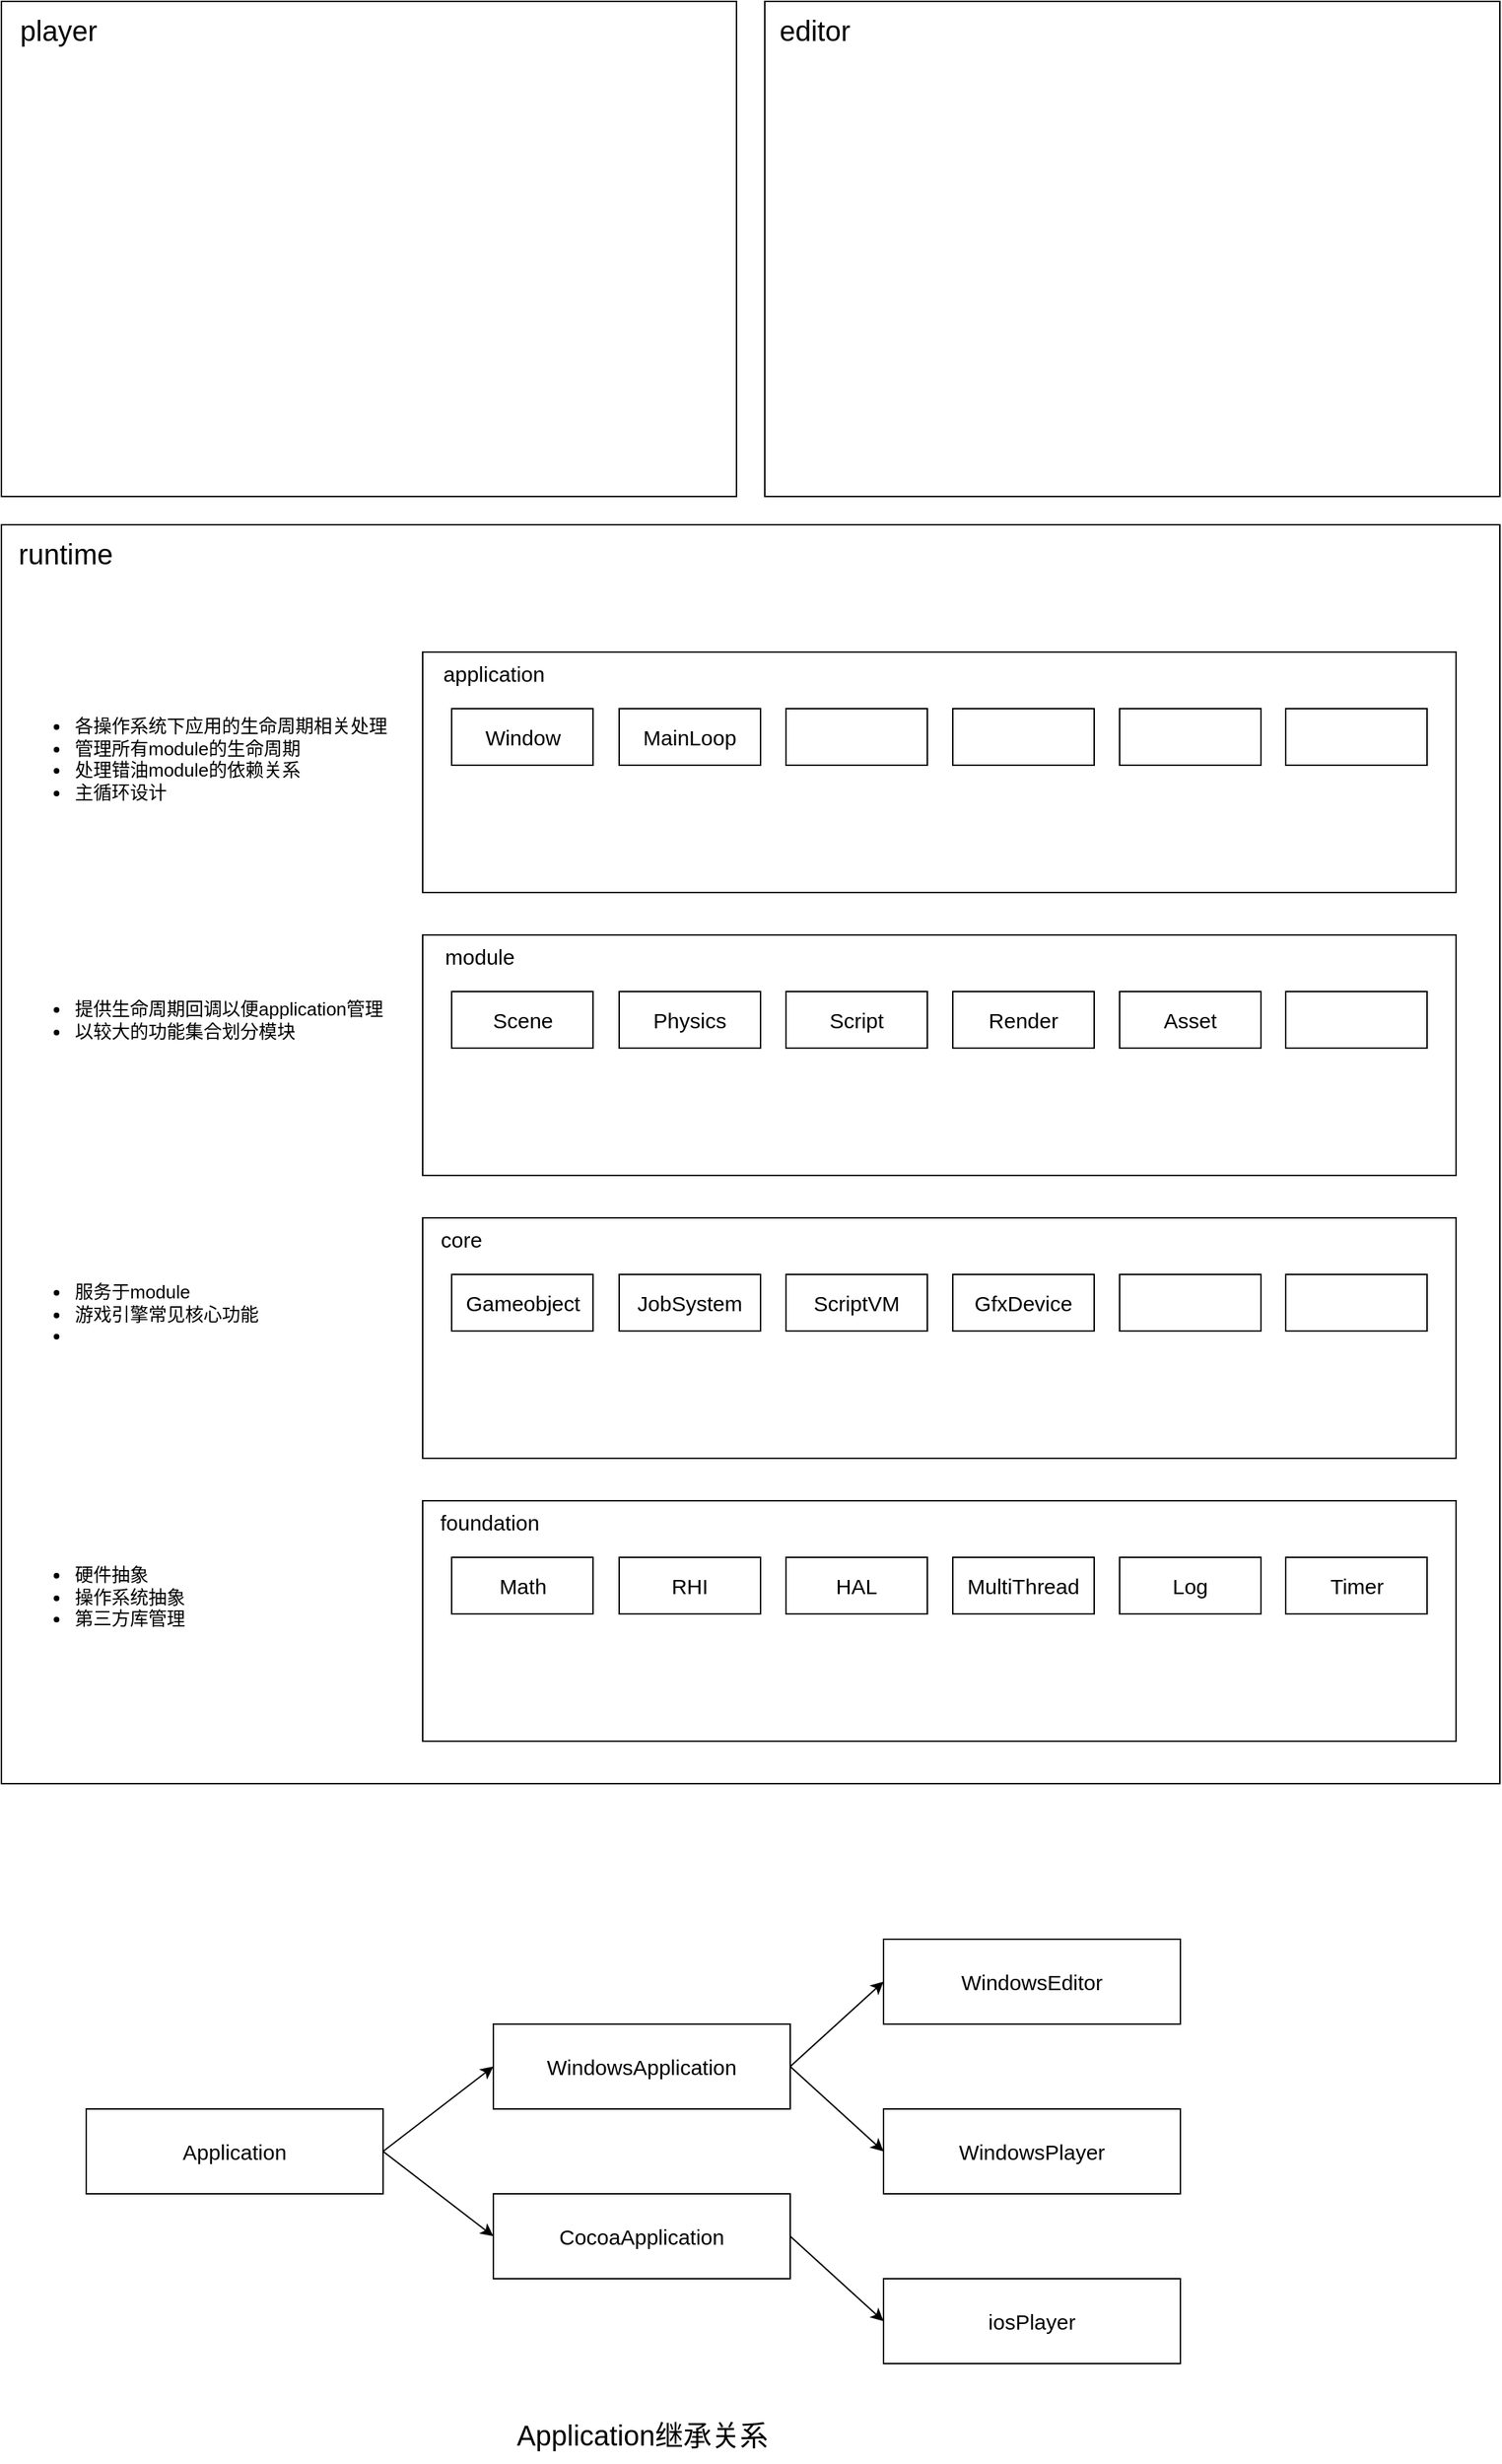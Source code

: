 <mxfile version="24.4.9" type="github" pages="4">
  <diagram name="引擎功能架构" id="1e07z1a-aaZHS4xv6QxE">
    <mxGraphModel dx="1781" dy="3387" grid="1" gridSize="10" guides="1" tooltips="1" connect="1" arrows="1" fold="1" page="1" pageScale="1" pageWidth="827" pageHeight="1169" math="0" shadow="0">
      <root>
        <mxCell id="0" />
        <mxCell id="1" parent="0" />
        <mxCell id="7k3UqjcpnUbHz8pqNFpB-55" value="" style="rounded=0;whiteSpace=wrap;html=1;" parent="1" vertex="1">
          <mxGeometry x="-250" y="280" width="1060" height="890" as="geometry" />
        </mxCell>
        <mxCell id="7k3UqjcpnUbHz8pqNFpB-15" value="" style="group" parent="1" vertex="1" connectable="0">
          <mxGeometry x="48" y="970" width="731" height="170" as="geometry" />
        </mxCell>
        <mxCell id="7k3UqjcpnUbHz8pqNFpB-1" value="" style="rounded=0;whiteSpace=wrap;html=1;" parent="7k3UqjcpnUbHz8pqNFpB-15" vertex="1">
          <mxGeometry width="731" height="170" as="geometry" />
        </mxCell>
        <mxCell id="7k3UqjcpnUbHz8pqNFpB-9" value="foundation" style="text;html=1;align=center;verticalAlign=middle;resizable=0;points=[];autosize=1;strokeColor=none;fillColor=none;fontSize=15;" parent="7k3UqjcpnUbHz8pqNFpB-15" vertex="1">
          <mxGeometry x="2" width="90" height="30" as="geometry" />
        </mxCell>
        <mxCell id="7k3UqjcpnUbHz8pqNFpB-6" value="Math" style="rounded=0;whiteSpace=wrap;html=1;fontSize=15;" parent="7k3UqjcpnUbHz8pqNFpB-15" vertex="1">
          <mxGeometry x="20.5" y="40" width="100" height="40" as="geometry" />
        </mxCell>
        <mxCell id="7k3UqjcpnUbHz8pqNFpB-10" value="RHI" style="rounded=0;whiteSpace=wrap;html=1;fontSize=15;" parent="7k3UqjcpnUbHz8pqNFpB-15" vertex="1">
          <mxGeometry x="139" y="40" width="100" height="40" as="geometry" />
        </mxCell>
        <mxCell id="7k3UqjcpnUbHz8pqNFpB-11" value="HAL" style="rounded=0;whiteSpace=wrap;html=1;fontSize=15;" parent="7k3UqjcpnUbHz8pqNFpB-15" vertex="1">
          <mxGeometry x="257" y="40" width="100" height="40" as="geometry" />
        </mxCell>
        <mxCell id="7k3UqjcpnUbHz8pqNFpB-12" value="MultiThread" style="rounded=0;whiteSpace=wrap;html=1;fontSize=15;" parent="7k3UqjcpnUbHz8pqNFpB-15" vertex="1">
          <mxGeometry x="375" y="40" width="100" height="40" as="geometry" />
        </mxCell>
        <mxCell id="7k3UqjcpnUbHz8pqNFpB-13" value="Log" style="rounded=0;whiteSpace=wrap;html=1;fontSize=15;" parent="7k3UqjcpnUbHz8pqNFpB-15" vertex="1">
          <mxGeometry x="493" y="40" width="100" height="40" as="geometry" />
        </mxCell>
        <mxCell id="7k3UqjcpnUbHz8pqNFpB-14" value="Timer" style="rounded=0;whiteSpace=wrap;html=1;fontSize=15;" parent="7k3UqjcpnUbHz8pqNFpB-15" vertex="1">
          <mxGeometry x="610.5" y="40" width="100" height="40" as="geometry" />
        </mxCell>
        <mxCell id="7k3UqjcpnUbHz8pqNFpB-26" value="" style="group" parent="1" vertex="1" connectable="0">
          <mxGeometry x="48" y="570" width="762" height="750" as="geometry" />
        </mxCell>
        <mxCell id="7k3UqjcpnUbHz8pqNFpB-27" value="" style="rounded=0;whiteSpace=wrap;html=1;" parent="7k3UqjcpnUbHz8pqNFpB-26" vertex="1">
          <mxGeometry width="731" height="170" as="geometry" />
        </mxCell>
        <mxCell id="7k3UqjcpnUbHz8pqNFpB-28" value="module" style="text;html=1;align=center;verticalAlign=middle;resizable=0;points=[];autosize=1;strokeColor=none;fillColor=none;fontSize=15;" parent="7k3UqjcpnUbHz8pqNFpB-26" vertex="1">
          <mxGeometry x="5" width="70" height="30" as="geometry" />
        </mxCell>
        <mxCell id="7k3UqjcpnUbHz8pqNFpB-29" value="Scene" style="rounded=0;whiteSpace=wrap;html=1;fontSize=15;" parent="7k3UqjcpnUbHz8pqNFpB-26" vertex="1">
          <mxGeometry x="20.5" y="40" width="100" height="40" as="geometry" />
        </mxCell>
        <mxCell id="7k3UqjcpnUbHz8pqNFpB-30" value="Physics" style="rounded=0;whiteSpace=wrap;html=1;fontSize=15;" parent="7k3UqjcpnUbHz8pqNFpB-26" vertex="1">
          <mxGeometry x="139" y="40" width="100" height="40" as="geometry" />
        </mxCell>
        <mxCell id="7k3UqjcpnUbHz8pqNFpB-31" value="Script" style="rounded=0;whiteSpace=wrap;html=1;fontSize=15;" parent="7k3UqjcpnUbHz8pqNFpB-26" vertex="1">
          <mxGeometry x="257" y="40" width="100" height="40" as="geometry" />
        </mxCell>
        <mxCell id="7k3UqjcpnUbHz8pqNFpB-32" value="Render" style="rounded=0;whiteSpace=wrap;html=1;fontSize=15;" parent="7k3UqjcpnUbHz8pqNFpB-26" vertex="1">
          <mxGeometry x="375" y="40" width="100" height="40" as="geometry" />
        </mxCell>
        <mxCell id="7k3UqjcpnUbHz8pqNFpB-33" value="Asset" style="rounded=0;whiteSpace=wrap;html=1;fontSize=15;" parent="7k3UqjcpnUbHz8pqNFpB-26" vertex="1">
          <mxGeometry x="493" y="40" width="100" height="40" as="geometry" />
        </mxCell>
        <mxCell id="7k3UqjcpnUbHz8pqNFpB-34" value="" style="rounded=0;whiteSpace=wrap;html=1;" parent="7k3UqjcpnUbHz8pqNFpB-26" vertex="1">
          <mxGeometry x="610.5" y="40" width="100" height="40" as="geometry" />
        </mxCell>
        <mxCell id="7k3UqjcpnUbHz8pqNFpB-17" value="" style="group" parent="1" vertex="1" connectable="0">
          <mxGeometry x="48" y="770" width="731" height="170" as="geometry" />
        </mxCell>
        <mxCell id="7k3UqjcpnUbHz8pqNFpB-18" value="" style="rounded=0;whiteSpace=wrap;html=1;" parent="7k3UqjcpnUbHz8pqNFpB-17" vertex="1">
          <mxGeometry width="731" height="170" as="geometry" />
        </mxCell>
        <mxCell id="7k3UqjcpnUbHz8pqNFpB-19" value="core" style="text;html=1;align=center;verticalAlign=middle;resizable=0;points=[];autosize=1;strokeColor=none;fillColor=none;fontSize=15;" parent="7k3UqjcpnUbHz8pqNFpB-17" vertex="1">
          <mxGeometry x="2" width="50" height="30" as="geometry" />
        </mxCell>
        <mxCell id="7k3UqjcpnUbHz8pqNFpB-20" value="Gameobject" style="rounded=0;whiteSpace=wrap;html=1;fontSize=15;" parent="7k3UqjcpnUbHz8pqNFpB-17" vertex="1">
          <mxGeometry x="20.5" y="40" width="100" height="40" as="geometry" />
        </mxCell>
        <mxCell id="7k3UqjcpnUbHz8pqNFpB-21" value="&lt;font style=&quot;font-size: 15px;&quot;&gt;JobSystem&lt;/font&gt;" style="rounded=0;whiteSpace=wrap;html=1;fontSize=15;" parent="7k3UqjcpnUbHz8pqNFpB-17" vertex="1">
          <mxGeometry x="139" y="40" width="100" height="40" as="geometry" />
        </mxCell>
        <mxCell id="7k3UqjcpnUbHz8pqNFpB-22" value="ScriptVM" style="rounded=0;whiteSpace=wrap;html=1;fontSize=15;" parent="7k3UqjcpnUbHz8pqNFpB-17" vertex="1">
          <mxGeometry x="257" y="40" width="100" height="40" as="geometry" />
        </mxCell>
        <mxCell id="7k3UqjcpnUbHz8pqNFpB-23" value="GfxDevice" style="rounded=0;whiteSpace=wrap;html=1;fontSize=15;" parent="7k3UqjcpnUbHz8pqNFpB-17" vertex="1">
          <mxGeometry x="375" y="40" width="100" height="40" as="geometry" />
        </mxCell>
        <mxCell id="7k3UqjcpnUbHz8pqNFpB-24" value="" style="rounded=0;whiteSpace=wrap;html=1;" parent="7k3UqjcpnUbHz8pqNFpB-17" vertex="1">
          <mxGeometry x="493" y="40" width="100" height="40" as="geometry" />
        </mxCell>
        <mxCell id="7k3UqjcpnUbHz8pqNFpB-25" value="" style="rounded=0;whiteSpace=wrap;html=1;" parent="7k3UqjcpnUbHz8pqNFpB-17" vertex="1">
          <mxGeometry x="610.5" y="40" width="100" height="40" as="geometry" />
        </mxCell>
        <mxCell id="7k3UqjcpnUbHz8pqNFpB-35" value="" style="group;fontSize=12;" parent="1" vertex="1" connectable="0">
          <mxGeometry x="48" y="370" width="731" height="170" as="geometry" />
        </mxCell>
        <mxCell id="7k3UqjcpnUbHz8pqNFpB-36" value="" style="rounded=0;whiteSpace=wrap;html=1;" parent="7k3UqjcpnUbHz8pqNFpB-35" vertex="1">
          <mxGeometry width="731" height="170" as="geometry" />
        </mxCell>
        <mxCell id="7k3UqjcpnUbHz8pqNFpB-37" value="application" style="text;html=1;align=center;verticalAlign=middle;resizable=0;points=[];autosize=1;strokeColor=none;fillColor=none;fontSize=15;" parent="7k3UqjcpnUbHz8pqNFpB-35" vertex="1">
          <mxGeometry width="100" height="30" as="geometry" />
        </mxCell>
        <mxCell id="7k3UqjcpnUbHz8pqNFpB-38" value="&lt;font style=&quot;font-size: 15px;&quot;&gt;Window&lt;/font&gt;" style="rounded=0;whiteSpace=wrap;html=1;fontSize=15;" parent="7k3UqjcpnUbHz8pqNFpB-35" vertex="1">
          <mxGeometry x="20.5" y="40" width="100" height="40" as="geometry" />
        </mxCell>
        <mxCell id="7k3UqjcpnUbHz8pqNFpB-39" value="&lt;font style=&quot;font-size: 15px;&quot;&gt;MainLoop&lt;/font&gt;" style="rounded=0;whiteSpace=wrap;html=1;fontSize=15;" parent="7k3UqjcpnUbHz8pqNFpB-35" vertex="1">
          <mxGeometry x="139" y="40" width="100" height="40" as="geometry" />
        </mxCell>
        <mxCell id="7k3UqjcpnUbHz8pqNFpB-40" value="" style="rounded=0;whiteSpace=wrap;html=1;" parent="7k3UqjcpnUbHz8pqNFpB-35" vertex="1">
          <mxGeometry x="257" y="40" width="100" height="40" as="geometry" />
        </mxCell>
        <mxCell id="7k3UqjcpnUbHz8pqNFpB-41" value="" style="rounded=0;whiteSpace=wrap;html=1;" parent="7k3UqjcpnUbHz8pqNFpB-35" vertex="1">
          <mxGeometry x="375" y="40" width="100" height="40" as="geometry" />
        </mxCell>
        <mxCell id="7k3UqjcpnUbHz8pqNFpB-42" value="" style="rounded=0;whiteSpace=wrap;html=1;" parent="7k3UqjcpnUbHz8pqNFpB-35" vertex="1">
          <mxGeometry x="493" y="40" width="100" height="40" as="geometry" />
        </mxCell>
        <mxCell id="7k3UqjcpnUbHz8pqNFpB-43" value="" style="rounded=0;whiteSpace=wrap;html=1;" parent="7k3UqjcpnUbHz8pqNFpB-35" vertex="1">
          <mxGeometry x="610.5" y="40" width="100" height="40" as="geometry" />
        </mxCell>
        <mxCell id="7k3UqjcpnUbHz8pqNFpB-48" value="&lt;div style=&quot;font-size: 13px;&quot;&gt;&lt;ul style=&quot;font-size: 13px;&quot;&gt;&lt;li style=&quot;font-size: 13px;&quot;&gt;各操作系统下应用的生命周期相关处理&lt;/li&gt;&lt;li style=&quot;font-size: 13px;&quot;&gt;管理所有module的生命周期&lt;/li&gt;&lt;li style=&quot;font-size: 13px;&quot;&gt;处理错油module的依赖关系&lt;/li&gt;&lt;li style=&quot;font-size: 13px;&quot;&gt;主循环设计&lt;/li&gt;&lt;/ul&gt;&lt;/div&gt;&lt;div style=&quot;font-size: 13px;&quot;&gt;&lt;br style=&quot;font-size: 13px;&quot;&gt;&lt;/div&gt;&lt;div style=&quot;font-size: 13px;&quot;&gt;&lt;br style=&quot;font-size: 13px;&quot;&gt;&lt;/div&gt;" style="text;html=1;whiteSpace=wrap;overflow=hidden;rounded=0;fontSize=13;" parent="1" vertex="1">
          <mxGeometry x="-240" y="395" width="270" height="120" as="geometry" />
        </mxCell>
        <mxCell id="7k3UqjcpnUbHz8pqNFpB-49" value="&lt;div style=&quot;font-size: 13px;&quot;&gt;&lt;ul style=&quot;font-size: 13px;&quot;&gt;&lt;li style=&quot;font-size: 13px;&quot;&gt;提供生命周期回调以便application管理&lt;/li&gt;&lt;li style=&quot;font-size: 13px;&quot;&gt;以较大的功能集合划分模块&lt;/li&gt;&lt;/ul&gt;&lt;/div&gt;&lt;div style=&quot;font-size: 13px;&quot;&gt;&lt;br style=&quot;font-size: 13px;&quot;&gt;&lt;/div&gt;&lt;div style=&quot;font-size: 13px;&quot;&gt;&lt;br style=&quot;font-size: 13px;&quot;&gt;&lt;/div&gt;" style="text;html=1;whiteSpace=wrap;overflow=hidden;rounded=0;fontSize=13;" parent="1" vertex="1">
          <mxGeometry x="-240" y="595" width="270" height="145" as="geometry" />
        </mxCell>
        <mxCell id="7k3UqjcpnUbHz8pqNFpB-50" value="&lt;div style=&quot;font-size: 13px;&quot;&gt;&lt;ul style=&quot;font-size: 13px;&quot;&gt;&lt;li style=&quot;font-size: 13px;&quot;&gt;服务于module&lt;/li&gt;&lt;li style=&quot;font-size: 13px;&quot;&gt;游戏引擎常见核心功能&lt;/li&gt;&lt;li style=&quot;font-size: 13px;&quot;&gt;&lt;br style=&quot;font-size: 13px;&quot;&gt;&lt;/li&gt;&lt;/ul&gt;&lt;/div&gt;&lt;div style=&quot;font-size: 13px;&quot;&gt;&lt;br style=&quot;font-size: 13px;&quot;&gt;&lt;/div&gt;&lt;div style=&quot;font-size: 13px;&quot;&gt;&lt;br style=&quot;font-size: 13px;&quot;&gt;&lt;/div&gt;" style="text;html=1;whiteSpace=wrap;overflow=hidden;rounded=0;fontSize=13;" parent="1" vertex="1">
          <mxGeometry x="-240" y="795" width="270" height="120" as="geometry" />
        </mxCell>
        <mxCell id="7k3UqjcpnUbHz8pqNFpB-51" value="&lt;div style=&quot;font-size: 13px;&quot;&gt;&lt;ul style=&quot;font-size: 13px;&quot;&gt;&lt;li style=&quot;font-size: 13px;&quot;&gt;&lt;span style=&quot;background-color: initial; font-size: 13px;&quot;&gt;硬件抽象&lt;/span&gt;&lt;/li&gt;&lt;li style=&quot;font-size: 13px;&quot;&gt;&lt;span style=&quot;background-color: initial; font-size: 13px;&quot;&gt;操作系统抽象&lt;/span&gt;&lt;/li&gt;&lt;li style=&quot;font-size: 13px;&quot;&gt;&lt;span style=&quot;background-color: initial; font-size: 13px;&quot;&gt;第三方库管理&lt;/span&gt;&lt;/li&gt;&lt;/ul&gt;&lt;/div&gt;&lt;div style=&quot;font-size: 13px;&quot;&gt;&lt;br style=&quot;font-size: 13px;&quot;&gt;&lt;/div&gt;&lt;div style=&quot;font-size: 13px;&quot;&gt;&lt;br style=&quot;font-size: 13px;&quot;&gt;&lt;/div&gt;" style="text;html=1;whiteSpace=wrap;overflow=hidden;rounded=0;fontSize=13;" parent="1" vertex="1">
          <mxGeometry x="-240" y="995" width="270" height="120" as="geometry" />
        </mxCell>
        <mxCell id="7k3UqjcpnUbHz8pqNFpB-56" value="runtime" style="text;html=1;align=center;verticalAlign=middle;resizable=0;points=[];autosize=1;strokeColor=none;fillColor=none;fontSize=20;" parent="1" vertex="1">
          <mxGeometry x="-250" y="280" width="90" height="40" as="geometry" />
        </mxCell>
        <mxCell id="7k3UqjcpnUbHz8pqNFpB-57" value="" style="rounded=0;whiteSpace=wrap;html=1;" parent="1" vertex="1">
          <mxGeometry x="-250" y="-90" width="520" height="350" as="geometry" />
        </mxCell>
        <mxCell id="7k3UqjcpnUbHz8pqNFpB-58" value="" style="rounded=0;whiteSpace=wrap;html=1;" parent="1" vertex="1">
          <mxGeometry x="290" y="-90" width="520" height="350" as="geometry" />
        </mxCell>
        <mxCell id="7k3UqjcpnUbHz8pqNFpB-59" value="player" style="text;html=1;align=center;verticalAlign=middle;resizable=0;points=[];autosize=1;strokeColor=none;fillColor=none;fontSize=20;" parent="1" vertex="1">
          <mxGeometry x="-250" y="-90" width="80" height="40" as="geometry" />
        </mxCell>
        <mxCell id="7k3UqjcpnUbHz8pqNFpB-60" value="editor" style="text;html=1;align=center;verticalAlign=middle;resizable=0;points=[];autosize=1;strokeColor=none;fillColor=none;fontSize=20;" parent="1" vertex="1">
          <mxGeometry x="290" y="-90" width="70" height="40" as="geometry" />
        </mxCell>
        <mxCell id="44vHzGeN6vRUpSopq8bW-1" value="Application" style="rounded=0;whiteSpace=wrap;html=1;fontSize=15;" parent="1" vertex="1">
          <mxGeometry x="-190" y="1400" width="210" height="60" as="geometry" />
        </mxCell>
        <mxCell id="44vHzGeN6vRUpSopq8bW-2" value="WindowsApplication" style="rounded=0;whiteSpace=wrap;html=1;fontSize=15;" parent="1" vertex="1">
          <mxGeometry x="98" y="1340" width="210" height="60" as="geometry" />
        </mxCell>
        <mxCell id="44vHzGeN6vRUpSopq8bW-3" value="" style="endArrow=classic;html=1;rounded=0;exitX=1;exitY=0.5;exitDx=0;exitDy=0;entryX=0;entryY=0.5;entryDx=0;entryDy=0;" parent="1" source="44vHzGeN6vRUpSopq8bW-1" target="44vHzGeN6vRUpSopq8bW-2" edge="1">
          <mxGeometry width="50" height="50" relative="1" as="geometry">
            <mxPoint x="320" y="1540" as="sourcePoint" />
            <mxPoint x="370" y="1490" as="targetPoint" />
          </mxGeometry>
        </mxCell>
        <mxCell id="44vHzGeN6vRUpSopq8bW-4" value="CocoaApplication" style="rounded=0;whiteSpace=wrap;html=1;fontSize=15;" parent="1" vertex="1">
          <mxGeometry x="98" y="1460" width="210" height="60" as="geometry" />
        </mxCell>
        <mxCell id="44vHzGeN6vRUpSopq8bW-5" value="" style="endArrow=classic;html=1;rounded=0;exitX=1;exitY=0.5;exitDx=0;exitDy=0;entryX=0;entryY=0.5;entryDx=0;entryDy=0;" parent="1" source="44vHzGeN6vRUpSopq8bW-1" target="44vHzGeN6vRUpSopq8bW-4" edge="1">
          <mxGeometry width="50" height="50" relative="1" as="geometry">
            <mxPoint x="320" y="1540" as="sourcePoint" />
            <mxPoint x="370" y="1490" as="targetPoint" />
          </mxGeometry>
        </mxCell>
        <mxCell id="44vHzGeN6vRUpSopq8bW-6" value="WindowsEditor" style="rounded=0;whiteSpace=wrap;html=1;fontSize=15;" parent="1" vertex="1">
          <mxGeometry x="374" y="1280" width="210" height="60" as="geometry" />
        </mxCell>
        <mxCell id="44vHzGeN6vRUpSopq8bW-7" value="" style="endArrow=classic;html=1;rounded=0;exitX=1;exitY=0.5;exitDx=0;exitDy=0;entryX=0;entryY=0.5;entryDx=0;entryDy=0;" parent="1" source="44vHzGeN6vRUpSopq8bW-2" target="44vHzGeN6vRUpSopq8bW-6" edge="1">
          <mxGeometry width="50" height="50" relative="1" as="geometry">
            <mxPoint x="360" y="1260" as="sourcePoint" />
            <mxPoint x="410" y="1210" as="targetPoint" />
          </mxGeometry>
        </mxCell>
        <mxCell id="44vHzGeN6vRUpSopq8bW-8" value="WindowsPlayer" style="rounded=0;whiteSpace=wrap;html=1;fontSize=15;" parent="1" vertex="1">
          <mxGeometry x="374" y="1400" width="210" height="60" as="geometry" />
        </mxCell>
        <mxCell id="44vHzGeN6vRUpSopq8bW-9" value="" style="endArrow=classic;html=1;rounded=0;exitX=1;exitY=0.5;exitDx=0;exitDy=0;entryX=0;entryY=0.5;entryDx=0;entryDy=0;" parent="1" source="44vHzGeN6vRUpSopq8bW-2" target="44vHzGeN6vRUpSopq8bW-8" edge="1">
          <mxGeometry width="50" height="50" relative="1" as="geometry">
            <mxPoint x="340" y="1400" as="sourcePoint" />
            <mxPoint x="390" y="1350" as="targetPoint" />
          </mxGeometry>
        </mxCell>
        <mxCell id="44vHzGeN6vRUpSopq8bW-10" value="iosPlayer" style="rounded=0;whiteSpace=wrap;html=1;fontSize=15;" parent="1" vertex="1">
          <mxGeometry x="374" y="1520" width="210" height="60" as="geometry" />
        </mxCell>
        <mxCell id="44vHzGeN6vRUpSopq8bW-11" value="" style="endArrow=classic;html=1;rounded=0;exitX=1;exitY=0.5;exitDx=0;exitDy=0;entryX=0;entryY=0.5;entryDx=0;entryDy=0;" parent="1" source="44vHzGeN6vRUpSopq8bW-4" target="44vHzGeN6vRUpSopq8bW-10" edge="1">
          <mxGeometry width="50" height="50" relative="1" as="geometry">
            <mxPoint x="270" y="1620" as="sourcePoint" />
            <mxPoint x="320" y="1570" as="targetPoint" />
          </mxGeometry>
        </mxCell>
        <mxCell id="44vHzGeN6vRUpSopq8bW-12" value="Application继承关系" style="text;html=1;align=center;verticalAlign=middle;resizable=0;points=[];autosize=1;strokeColor=none;fillColor=none;fontSize=20;" parent="1" vertex="1">
          <mxGeometry x="103" y="1610" width="200" height="40" as="geometry" />
        </mxCell>
      </root>
    </mxGraphModel>
  </diagram>
  <diagram id="ugOjRUVrbVNdZimE5CBF" name="多线程封装继承体系">
    <mxGraphModel dx="2893" dy="-1240" grid="1" gridSize="10" guides="1" tooltips="1" connect="1" arrows="1" fold="1" page="1" pageScale="1" pageWidth="827" pageHeight="1169" math="0" shadow="0">
      <root>
        <mxCell id="0" />
        <mxCell id="1" parent="0" />
        <mxCell id="aRhJPYA3jMs-uzR9XvHV-1" value="Runnable" style="swimlane;fontStyle=1;align=center;verticalAlign=top;childLayout=stackLayout;horizontal=1;startSize=26;horizontalStack=0;resizeParent=1;resizeParentMax=0;resizeLast=0;collapsible=1;marginBottom=0;whiteSpace=wrap;html=1;" vertex="1" parent="1">
          <mxGeometry x="-340" y="2560" width="230" height="150" as="geometry">
            <mxRectangle x="-350" y="2420" width="100" height="30" as="alternateBounds" />
          </mxGeometry>
        </mxCell>
        <mxCell id="aRhJPYA3jMs-uzR9XvHV-2" value="-" style="text;strokeColor=none;fillColor=none;align=left;verticalAlign=top;spacingLeft=4;spacingRight=4;overflow=hidden;rotatable=0;points=[[0,0.5],[1,0.5]];portConstraint=eastwest;whiteSpace=wrap;html=1;" vertex="1" parent="aRhJPYA3jMs-uzR9XvHV-1">
          <mxGeometry y="26" width="230" height="26" as="geometry" />
        </mxCell>
        <mxCell id="aRhJPYA3jMs-uzR9XvHV-3" value="" style="line;strokeWidth=1;fillColor=none;align=left;verticalAlign=middle;spacingTop=-1;spacingLeft=3;spacingRight=3;rotatable=0;labelPosition=right;points=[];portConstraint=eastwest;strokeColor=inherit;" vertex="1" parent="aRhJPYA3jMs-uzR9XvHV-1">
          <mxGeometry y="52" width="230" height="8" as="geometry" />
        </mxCell>
        <mxCell id="aRhJPYA3jMs-uzR9XvHV-4" value="+ void Init();&lt;div&gt;+ void Run();&lt;/div&gt;&lt;div&gt;+ void Exit();&lt;/div&gt;" style="text;strokeColor=none;fillColor=none;align=left;verticalAlign=top;spacingLeft=4;spacingRight=4;overflow=hidden;rotatable=0;points=[[0,0.5],[1,0.5]];portConstraint=eastwest;whiteSpace=wrap;html=1;" vertex="1" parent="aRhJPYA3jMs-uzR9XvHV-1">
          <mxGeometry y="60" width="230" height="90" as="geometry" />
        </mxCell>
        <mxCell id="aRhJPYA3jMs-uzR9XvHV-5" value="RunnableThread" style="swimlane;fontStyle=1;align=center;verticalAlign=top;childLayout=stackLayout;horizontal=1;startSize=26;horizontalStack=0;resizeParent=1;resizeParentMax=0;resizeLast=0;collapsible=1;marginBottom=0;whiteSpace=wrap;html=1;" vertex="1" parent="1">
          <mxGeometry x="130" y="2520" width="230" height="230" as="geometry">
            <mxRectangle x="130" y="2520" width="100" height="30" as="alternateBounds" />
          </mxGeometry>
        </mxCell>
        <mxCell id="aRhJPYA3jMs-uzR9XvHV-6" value="# string Name;&lt;div&gt;# uint32 ThreadID;&lt;/div&gt;&lt;div&gt;# uint32 ThreadPriority;&lt;/div&gt;&lt;div&gt;# Event InitSyncEvent;&lt;/div&gt;" style="text;strokeColor=none;fillColor=none;align=left;verticalAlign=top;spacingLeft=4;spacingRight=4;overflow=hidden;rotatable=0;points=[[0,0.5],[1,0.5]];portConstraint=eastwest;whiteSpace=wrap;html=1;" vertex="1" parent="aRhJPYA3jMs-uzR9XvHV-5">
          <mxGeometry y="26" width="230" height="104" as="geometry" />
        </mxCell>
        <mxCell id="aRhJPYA3jMs-uzR9XvHV-7" value="" style="line;strokeWidth=1;fillColor=none;align=left;verticalAlign=middle;spacingTop=-1;spacingLeft=3;spacingRight=3;rotatable=0;labelPosition=right;points=[];portConstraint=eastwest;strokeColor=inherit;" vertex="1" parent="aRhJPYA3jMs-uzR9XvHV-5">
          <mxGeometry y="130" width="230" height="8" as="geometry" />
        </mxCell>
        <mxCell id="aRhJPYA3jMs-uzR9XvHV-8" value="+ RunnableThread* Create();&lt;div&gt;+ void Suspend();&lt;/div&gt;&lt;div&gt;+ void Kill();&lt;/div&gt;&lt;div&gt;+ void WaitForCompletion();&lt;/div&gt;" style="text;strokeColor=none;fillColor=none;align=left;verticalAlign=top;spacingLeft=4;spacingRight=4;overflow=hidden;rotatable=0;points=[[0,0.5],[1,0.5]];portConstraint=eastwest;whiteSpace=wrap;html=1;" vertex="1" parent="aRhJPYA3jMs-uzR9XvHV-5">
          <mxGeometry y="138" width="230" height="92" as="geometry" />
        </mxCell>
        <mxCell id="aRhJPYA3jMs-uzR9XvHV-9" value="&lt;span style=&quot;color: rgb(115, 124, 133); font-family: &amp;quot;open sans&amp;quot;, 宋体, SimSun, sans-serif; font-size: 16px; font-style: normal; font-variant-ligatures: normal; font-variant-caps: normal; font-weight: 400; letter-spacing: 0.16px; orphans: 2; text-align: start; text-indent: 0px; text-transform: none; widows: 2; word-spacing: 0px; -webkit-text-stroke-width: 0px; white-space: normal; background-color: rgb(255, 255, 255); text-decoration-thickness: initial; text-decoration-style: initial; text-decoration-color: initial; display: inline !important; float: none;&quot;&gt;To sum it up association is a very generic term used to represent when one class used the functionalities provided by another class. We say it&#39;s a composition if one parent class object owns another child class object and that child class object cannot meaningfully exist without the parent class object. If it can then it is called Aggregation.&lt;/span&gt;" style="text;whiteSpace=wrap;html=1;" vertex="1" parent="1">
          <mxGeometry x="-40" y="2370" width="560" height="140" as="geometry" />
        </mxCell>
        <mxCell id="aRhJPYA3jMs-uzR9XvHV-10" value="" style="endArrow=diamondThin;endFill=0;endSize=24;html=1;rounded=0;" edge="1" parent="1" source="aRhJPYA3jMs-uzR9XvHV-1" target="aRhJPYA3jMs-uzR9XvHV-5">
          <mxGeometry width="160" relative="1" as="geometry">
            <mxPoint x="-50" y="2560" as="sourcePoint" />
            <mxPoint x="110" y="2560" as="targetPoint" />
          </mxGeometry>
        </mxCell>
        <mxCell id="aRhJPYA3jMs-uzR9XvHV-11" value="# Runnable" style="edgeLabel;html=1;align=center;verticalAlign=middle;resizable=0;points=[];" vertex="1" connectable="0" parent="aRhJPYA3jMs-uzR9XvHV-10">
          <mxGeometry x="-0.135" y="1" relative="1" as="geometry">
            <mxPoint as="offset" />
          </mxGeometry>
        </mxCell>
        <mxCell id="aRhJPYA3jMs-uzR9XvHV-12" value="module/application" style="html=1;whiteSpace=wrap;" vertex="1" parent="1">
          <mxGeometry x="540" y="2606" width="180" height="50" as="geometry" />
        </mxCell>
        <mxCell id="aRhJPYA3jMs-uzR9XvHV-13" value="" style="endArrow=diamondThin;endFill=0;endSize=24;html=1;rounded=0;" edge="1" parent="1" source="aRhJPYA3jMs-uzR9XvHV-5" target="aRhJPYA3jMs-uzR9XvHV-12">
          <mxGeometry width="160" relative="1" as="geometry">
            <mxPoint x="420" y="2490" as="sourcePoint" />
            <mxPoint x="580" y="2490" as="targetPoint" />
          </mxGeometry>
        </mxCell>
        <mxCell id="aRhJPYA3jMs-uzR9XvHV-14" value="Extends" style="endArrow=block;endSize=16;endFill=0;html=1;rounded=0;" edge="1" parent="1" source="aRhJPYA3jMs-uzR9XvHV-15" target="aRhJPYA3jMs-uzR9XvHV-5">
          <mxGeometry width="160" relative="1" as="geometry">
            <mxPoint x="10" y="2770" as="sourcePoint" />
            <mxPoint x="340" y="2750" as="targetPoint" />
          </mxGeometry>
        </mxCell>
        <mxCell id="aRhJPYA3jMs-uzR9XvHV-15" value="RunnableThreadWin" style="swimlane;fontStyle=1;align=center;verticalAlign=top;childLayout=stackLayout;horizontal=1;startSize=26;horizontalStack=0;resizeParent=1;resizeParentMax=0;resizeLast=0;collapsible=1;marginBottom=0;whiteSpace=wrap;html=1;" vertex="1" collapsed="1" parent="1">
          <mxGeometry x="60" y="2856" width="180" height="30" as="geometry">
            <mxRectangle x="-20" y="2856" width="230" height="190" as="alternateBounds" />
          </mxGeometry>
        </mxCell>
        <mxCell id="aRhJPYA3jMs-uzR9XvHV-16" value="+ field: type" style="text;strokeColor=none;fillColor=none;align=left;verticalAlign=top;spacingLeft=4;spacingRight=4;overflow=hidden;rotatable=0;points=[[0,0.5],[1,0.5]];portConstraint=eastwest;whiteSpace=wrap;html=1;" vertex="1" parent="aRhJPYA3jMs-uzR9XvHV-15">
          <mxGeometry y="26" width="230" height="94" as="geometry" />
        </mxCell>
        <mxCell id="aRhJPYA3jMs-uzR9XvHV-17" value="" style="line;strokeWidth=1;fillColor=none;align=left;verticalAlign=middle;spacingTop=-1;spacingLeft=3;spacingRight=3;rotatable=0;labelPosition=right;points=[];portConstraint=eastwest;strokeColor=inherit;" vertex="1" parent="aRhJPYA3jMs-uzR9XvHV-15">
          <mxGeometry y="120" width="230" height="8" as="geometry" />
        </mxCell>
        <mxCell id="aRhJPYA3jMs-uzR9XvHV-18" value="+ method(type): type" style="text;strokeColor=none;fillColor=none;align=left;verticalAlign=top;spacingLeft=4;spacingRight=4;overflow=hidden;rotatable=0;points=[[0,0.5],[1,0.5]];portConstraint=eastwest;whiteSpace=wrap;html=1;" vertex="1" parent="aRhJPYA3jMs-uzR9XvHV-15">
          <mxGeometry y="128" width="230" height="62" as="geometry" />
        </mxCell>
        <mxCell id="aRhJPYA3jMs-uzR9XvHV-19" value="RunnableThreadPThread" style="swimlane;fontStyle=1;align=center;verticalAlign=top;childLayout=stackLayout;horizontal=1;startSize=26;horizontalStack=0;resizeParent=1;resizeParentMax=0;resizeLast=0;collapsible=1;marginBottom=0;whiteSpace=wrap;html=1;" vertex="1" collapsed="1" parent="1">
          <mxGeometry x="290" y="2856" width="200" height="30" as="geometry">
            <mxRectangle x="290" y="2856" width="230" height="188" as="alternateBounds" />
          </mxGeometry>
        </mxCell>
        <mxCell id="aRhJPYA3jMs-uzR9XvHV-20" value="+ field: type" style="text;strokeColor=none;fillColor=none;align=left;verticalAlign=top;spacingLeft=4;spacingRight=4;overflow=hidden;rotatable=0;points=[[0,0.5],[1,0.5]];portConstraint=eastwest;whiteSpace=wrap;html=1;" vertex="1" parent="aRhJPYA3jMs-uzR9XvHV-19">
          <mxGeometry y="26" width="230" height="94" as="geometry" />
        </mxCell>
        <mxCell id="aRhJPYA3jMs-uzR9XvHV-21" value="" style="line;strokeWidth=1;fillColor=none;align=left;verticalAlign=middle;spacingTop=-1;spacingLeft=3;spacingRight=3;rotatable=0;labelPosition=right;points=[];portConstraint=eastwest;strokeColor=inherit;" vertex="1" parent="aRhJPYA3jMs-uzR9XvHV-19">
          <mxGeometry y="120" width="230" height="8" as="geometry" />
        </mxCell>
        <mxCell id="aRhJPYA3jMs-uzR9XvHV-22" value="+ method(type): type" style="text;strokeColor=none;fillColor=none;align=left;verticalAlign=top;spacingLeft=4;spacingRight=4;overflow=hidden;rotatable=0;points=[[0,0.5],[1,0.5]];portConstraint=eastwest;whiteSpace=wrap;html=1;" vertex="1" parent="aRhJPYA3jMs-uzR9XvHV-19">
          <mxGeometry y="128" width="230" height="60" as="geometry" />
        </mxCell>
        <mxCell id="aRhJPYA3jMs-uzR9XvHV-23" value="Extends" style="endArrow=block;endSize=16;endFill=0;html=1;rounded=0;" edge="1" parent="1" source="aRhJPYA3jMs-uzR9XvHV-19" target="aRhJPYA3jMs-uzR9XvHV-5">
          <mxGeometry width="160" relative="1" as="geometry">
            <mxPoint x="340" y="2780" as="sourcePoint" />
            <mxPoint x="340" y="2616" as="targetPoint" />
          </mxGeometry>
        </mxCell>
        <mxCell id="aRhJPYA3jMs-uzR9XvHV-24" value="RunnableThreadApple" style="swimlane;fontStyle=1;align=center;verticalAlign=top;childLayout=stackLayout;horizontal=1;startSize=26;horizontalStack=0;resizeParent=1;resizeParentMax=0;resizeLast=0;collapsible=1;marginBottom=0;whiteSpace=wrap;html=1;" vertex="1" collapsed="1" parent="1">
          <mxGeometry x="290" y="2960" width="200" height="30" as="geometry">
            <mxRectangle x="290" y="2856" width="230" height="188" as="alternateBounds" />
          </mxGeometry>
        </mxCell>
        <mxCell id="aRhJPYA3jMs-uzR9XvHV-25" value="+ field: type" style="text;strokeColor=none;fillColor=none;align=left;verticalAlign=top;spacingLeft=4;spacingRight=4;overflow=hidden;rotatable=0;points=[[0,0.5],[1,0.5]];portConstraint=eastwest;whiteSpace=wrap;html=1;" vertex="1" parent="aRhJPYA3jMs-uzR9XvHV-24">
          <mxGeometry y="26" width="230" height="94" as="geometry" />
        </mxCell>
        <mxCell id="aRhJPYA3jMs-uzR9XvHV-26" value="" style="line;strokeWidth=1;fillColor=none;align=left;verticalAlign=middle;spacingTop=-1;spacingLeft=3;spacingRight=3;rotatable=0;labelPosition=right;points=[];portConstraint=eastwest;strokeColor=inherit;" vertex="1" parent="aRhJPYA3jMs-uzR9XvHV-24">
          <mxGeometry y="120" width="230" height="8" as="geometry" />
        </mxCell>
        <mxCell id="aRhJPYA3jMs-uzR9XvHV-27" value="+ method(type): type" style="text;strokeColor=none;fillColor=none;align=left;verticalAlign=top;spacingLeft=4;spacingRight=4;overflow=hidden;rotatable=0;points=[[0,0.5],[1,0.5]];portConstraint=eastwest;whiteSpace=wrap;html=1;" vertex="1" parent="aRhJPYA3jMs-uzR9XvHV-24">
          <mxGeometry y="128" width="230" height="60" as="geometry" />
        </mxCell>
        <mxCell id="aRhJPYA3jMs-uzR9XvHV-28" value="Extends" style="endArrow=block;endSize=16;endFill=0;html=1;rounded=0;" edge="1" parent="1" source="aRhJPYA3jMs-uzR9XvHV-24" target="aRhJPYA3jMs-uzR9XvHV-19">
          <mxGeometry width="160" relative="1" as="geometry">
            <mxPoint x="391" y="2866" as="sourcePoint" />
            <mxPoint x="326" y="2760" as="targetPoint" />
          </mxGeometry>
        </mxCell>
      </root>
    </mxGraphModel>
  </diagram>
  <diagram id="M0W2JKAtKPiKNnmSZvdE" name="线程架构设计">
    <mxGraphModel dx="2893" dy="-71" grid="1" gridSize="10" guides="1" tooltips="1" connect="1" arrows="1" fold="1" page="1" pageScale="1" pageWidth="827" pageHeight="1169" math="0" shadow="0">
      <root>
        <mxCell id="0" />
        <mxCell id="1" parent="0" />
        <mxCell id="7QBGNHzUY9ZoyIrd2Sxf-1" value="" style="endArrow=none;html=1;rounded=0;strokeColor=#7EA6E0;" edge="1" parent="1">
          <mxGeometry width="50" height="50" relative="1" as="geometry">
            <mxPoint x="-390" y="1754" as="sourcePoint" />
            <mxPoint x="1170" y="1754" as="targetPoint" />
          </mxGeometry>
        </mxCell>
        <mxCell id="7QBGNHzUY9ZoyIrd2Sxf-2" value="" style="endArrow=none;html=1;rounded=0;strokeColor=#7EA6E0;" edge="1" parent="1">
          <mxGeometry width="50" height="50" relative="1" as="geometry">
            <mxPoint x="-390" y="1834" as="sourcePoint" />
            <mxPoint x="1170" y="1834" as="targetPoint" />
          </mxGeometry>
        </mxCell>
        <mxCell id="7QBGNHzUY9ZoyIrd2Sxf-3" value="" style="endArrow=none;html=1;rounded=0;strokeColor=#7EA6E0;" edge="1" parent="1">
          <mxGeometry width="50" height="50" relative="1" as="geometry">
            <mxPoint x="-390" y="1914" as="sourcePoint" />
            <mxPoint x="1170" y="1914" as="targetPoint" />
          </mxGeometry>
        </mxCell>
        <mxCell id="7QBGNHzUY9ZoyIrd2Sxf-4" value="" style="endArrow=none;html=1;rounded=0;strokeColor=#7EA6E0;" edge="1" parent="1">
          <mxGeometry width="50" height="50" relative="1" as="geometry">
            <mxPoint x="-390" y="1994" as="sourcePoint" />
            <mxPoint x="1170" y="1994" as="targetPoint" />
          </mxGeometry>
        </mxCell>
        <mxCell id="7QBGNHzUY9ZoyIrd2Sxf-5" value="" style="endArrow=none;html=1;rounded=0;strokeColor=#7EA6E0;" edge="1" parent="1">
          <mxGeometry width="50" height="50" relative="1" as="geometry">
            <mxPoint x="-390" y="2074" as="sourcePoint" />
            <mxPoint x="1170" y="2074" as="targetPoint" />
          </mxGeometry>
        </mxCell>
        <mxCell id="7QBGNHzUY9ZoyIrd2Sxf-6" value="" style="endArrow=none;html=1;rounded=0;strokeColor=#7EA6E0;" edge="1" parent="1">
          <mxGeometry width="50" height="50" relative="1" as="geometry">
            <mxPoint x="-390" y="2154" as="sourcePoint" />
            <mxPoint x="1170" y="2154" as="targetPoint" />
          </mxGeometry>
        </mxCell>
        <mxCell id="7QBGNHzUY9ZoyIrd2Sxf-8" value="主线程初始化" style="rounded=1;whiteSpace=wrap;html=1;fontSize=15;" vertex="1" parent="1">
          <mxGeometry x="-390" y="1764" width="120" height="60" as="geometry" />
        </mxCell>
        <mxCell id="7QBGNHzUY9ZoyIrd2Sxf-9" value="主线程" style="text;html=1;align=center;verticalAlign=middle;resizable=0;points=[];autosize=1;strokeColor=none;fillColor=none;fontSize=20;" vertex="1" parent="1">
          <mxGeometry x="-510" y="1774" width="80" height="40" as="geometry" />
        </mxCell>
        <mxCell id="7QBGNHzUY9ZoyIrd2Sxf-10" value="渲染线程" style="text;html=1;align=center;verticalAlign=middle;resizable=0;points=[];autosize=1;strokeColor=none;fillColor=none;fontSize=20;" vertex="1" parent="1">
          <mxGeometry x="-520" y="1854" width="100" height="40" as="geometry" />
        </mxCell>
        <mxCell id="7QBGNHzUY9ZoyIrd2Sxf-11" value="工作线程1" style="text;html=1;align=center;verticalAlign=middle;resizable=0;points=[];autosize=1;strokeColor=none;fillColor=none;fontSize=20;" vertex="1" parent="1">
          <mxGeometry x="-515" y="1934" width="110" height="40" as="geometry" />
        </mxCell>
        <mxCell id="7QBGNHzUY9ZoyIrd2Sxf-12" value="工作线程2" style="text;html=1;align=center;verticalAlign=middle;resizable=0;points=[];autosize=1;strokeColor=none;fillColor=none;fontSize=20;" vertex="1" parent="1">
          <mxGeometry x="-515" y="2014" width="110" height="40" as="geometry" />
        </mxCell>
        <mxCell id="7QBGNHzUY9ZoyIrd2Sxf-13" value="工作线程N" style="text;html=1;align=center;verticalAlign=middle;resizable=0;points=[];autosize=1;strokeColor=none;fillColor=none;fontSize=20;" vertex="1" parent="1">
          <mxGeometry x="-520" y="2094" width="120" height="40" as="geometry" />
        </mxCell>
        <mxCell id="7QBGNHzUY9ZoyIrd2Sxf-14" value="&lt;div&gt;创建渲染线程&lt;br&gt;&lt;/div&gt;" style="rounded=1;whiteSpace=wrap;html=1;fontSize=15;" vertex="1" parent="1">
          <mxGeometry x="10" y="1764" width="120" height="60" as="geometry" />
        </mxCell>
        <mxCell id="7QBGNHzUY9ZoyIrd2Sxf-15" value="创建工作线程池" style="rounded=1;whiteSpace=wrap;html=1;fontSize=15;" vertex="1" parent="1">
          <mxGeometry x="-190" y="1764" width="120" height="60" as="geometry" />
        </mxCell>
        <mxCell id="7QBGNHzUY9ZoyIrd2Sxf-16" value="渲染线程初始化" style="rounded=1;whiteSpace=wrap;html=1;fontSize=15;" vertex="1" parent="1">
          <mxGeometry x="10" y="1844" width="120" height="60" as="geometry" />
        </mxCell>
        <mxCell id="7QBGNHzUY9ZoyIrd2Sxf-17" value="" style="endArrow=classic;html=1;rounded=0;exitX=0.5;exitY=1;exitDx=0;exitDy=0;entryX=0.5;entryY=0;entryDx=0;entryDy=0;" edge="1" parent="1" source="7QBGNHzUY9ZoyIrd2Sxf-14" target="7QBGNHzUY9ZoyIrd2Sxf-16">
          <mxGeometry width="50" height="50" relative="1" as="geometry">
            <mxPoint x="-130" y="2184" as="sourcePoint" />
            <mxPoint x="-80" y="2134" as="targetPoint" />
          </mxGeometry>
        </mxCell>
        <mxCell id="7QBGNHzUY9ZoyIrd2Sxf-18" value="" style="rounded=1;whiteSpace=wrap;html=1;dashed=1;fillColor=none;" vertex="1" parent="1">
          <mxGeometry x="-200" y="1914" width="140" height="240" as="geometry" />
        </mxCell>
        <mxCell id="7QBGNHzUY9ZoyIrd2Sxf-19" value="工作线程初始化" style="rounded=1;whiteSpace=wrap;html=1;fontSize=15;" vertex="1" parent="1">
          <mxGeometry x="-190" y="1924" width="120" height="60" as="geometry" />
        </mxCell>
        <mxCell id="7QBGNHzUY9ZoyIrd2Sxf-20" value="" style="endArrow=classic;html=1;rounded=0;exitX=0.5;exitY=1;exitDx=0;exitDy=0;entryX=0.5;entryY=0;entryDx=0;entryDy=0;" edge="1" parent="1" source="7QBGNHzUY9ZoyIrd2Sxf-15" target="7QBGNHzUY9ZoyIrd2Sxf-18">
          <mxGeometry width="50" height="50" relative="1" as="geometry">
            <mxPoint x="-100" y="1644" as="sourcePoint" />
            <mxPoint x="-20" y="1894" as="targetPoint" />
          </mxGeometry>
        </mxCell>
        <mxCell id="7QBGNHzUY9ZoyIrd2Sxf-21" value="工作线程初始化" style="rounded=1;whiteSpace=wrap;html=1;fontSize=15;" vertex="1" parent="1">
          <mxGeometry x="-190" y="2004" width="120" height="60" as="geometry" />
        </mxCell>
        <mxCell id="7QBGNHzUY9ZoyIrd2Sxf-22" value="工作线程初始化" style="rounded=1;whiteSpace=wrap;html=1;fontSize=15;" vertex="1" parent="1">
          <mxGeometry x="-190" y="2084" width="120" height="60" as="geometry" />
        </mxCell>
        <mxCell id="7QBGNHzUY9ZoyIrd2Sxf-23" value="" style="endArrow=classic;html=1;rounded=0;exitX=1;exitY=0.5;exitDx=0;exitDy=0;entryX=0;entryY=0.5;entryDx=0;entryDy=0;" edge="1" parent="1" source="7QBGNHzUY9ZoyIrd2Sxf-18" target="7QBGNHzUY9ZoyIrd2Sxf-26">
          <mxGeometry width="50" height="50" relative="1" as="geometry">
            <mxPoint x="94" y="2044" as="sourcePoint" />
            <mxPoint x="99" y="2034" as="targetPoint" />
          </mxGeometry>
        </mxCell>
        <mxCell id="7QBGNHzUY9ZoyIrd2Sxf-24" value="执行渲染命令" style="rounded=1;whiteSpace=wrap;html=1;fontSize=15;" vertex="1" parent="1">
          <mxGeometry x="210" y="1844" width="120" height="60" as="geometry" />
        </mxCell>
        <mxCell id="7QBGNHzUY9ZoyIrd2Sxf-25" value="" style="endArrow=classic;html=1;rounded=0;exitX=1;exitY=0.5;exitDx=0;exitDy=0;entryX=0;entryY=0.5;entryDx=0;entryDy=0;" edge="1" parent="1" source="7QBGNHzUY9ZoyIrd2Sxf-16" target="7QBGNHzUY9ZoyIrd2Sxf-24">
          <mxGeometry width="50" height="50" relative="1" as="geometry">
            <mxPoint x="-10" y="1684" as="sourcePoint" />
            <mxPoint x="40" y="1634" as="targetPoint" />
          </mxGeometry>
        </mxCell>
        <mxCell id="7QBGNHzUY9ZoyIrd2Sxf-26" value="" style="rounded=1;whiteSpace=wrap;html=1;dashed=1;fillColor=none;" vertex="1" parent="1">
          <mxGeometry x="200" y="1914" width="140" height="240" as="geometry" />
        </mxCell>
        <mxCell id="7QBGNHzUY9ZoyIrd2Sxf-27" value="执行线程工作" style="rounded=1;whiteSpace=wrap;html=1;fontSize=15;" vertex="1" parent="1">
          <mxGeometry x="210" y="1924" width="120" height="60" as="geometry" />
        </mxCell>
        <mxCell id="7QBGNHzUY9ZoyIrd2Sxf-28" value="执行线程工作" style="rounded=1;whiteSpace=wrap;html=1;fontSize=15;" vertex="1" parent="1">
          <mxGeometry x="210" y="2004" width="120" height="60" as="geometry" />
        </mxCell>
        <mxCell id="7QBGNHzUY9ZoyIrd2Sxf-29" value="执行线程工作" style="rounded=1;whiteSpace=wrap;html=1;fontSize=15;" vertex="1" parent="1">
          <mxGeometry x="210" y="2084" width="120" height="60" as="geometry" />
        </mxCell>
        <mxCell id="7QBGNHzUY9ZoyIrd2Sxf-30" value="引擎主线程循环" style="rounded=1;whiteSpace=wrap;html=1;fontSize=15;" vertex="1" parent="1">
          <mxGeometry x="210" y="1764" width="120" height="60" as="geometry" />
        </mxCell>
        <mxCell id="7QBGNHzUY9ZoyIrd2Sxf-31" value="" style="endArrow=classic;html=1;rounded=0;exitX=1;exitY=0.5;exitDx=0;exitDy=0;entryX=0;entryY=0.5;entryDx=0;entryDy=0;" edge="1" parent="1" source="7QBGNHzUY9ZoyIrd2Sxf-15" target="7QBGNHzUY9ZoyIrd2Sxf-14">
          <mxGeometry width="50" height="50" relative="1" as="geometry">
            <mxPoint x="30" y="1704" as="sourcePoint" />
            <mxPoint x="80" y="1654" as="targetPoint" />
          </mxGeometry>
        </mxCell>
        <mxCell id="7QBGNHzUY9ZoyIrd2Sxf-32" value="" style="endArrow=classic;html=1;rounded=0;exitX=1;exitY=0.5;exitDx=0;exitDy=0;entryX=0;entryY=0.5;entryDx=0;entryDy=0;" edge="1" parent="1" source="7QBGNHzUY9ZoyIrd2Sxf-8" target="7QBGNHzUY9ZoyIrd2Sxf-15">
          <mxGeometry width="50" height="50" relative="1" as="geometry">
            <mxPoint x="30" y="1684" as="sourcePoint" />
            <mxPoint x="80" y="1634" as="targetPoint" />
          </mxGeometry>
        </mxCell>
        <mxCell id="7QBGNHzUY9ZoyIrd2Sxf-33" value="" style="endArrow=classic;html=1;rounded=0;exitX=1;exitY=0.5;exitDx=0;exitDy=0;entryX=0;entryY=0.5;entryDx=0;entryDy=0;" edge="1" parent="1" source="7QBGNHzUY9ZoyIrd2Sxf-14" target="7QBGNHzUY9ZoyIrd2Sxf-30">
          <mxGeometry width="50" height="50" relative="1" as="geometry">
            <mxPoint x="120" y="1674" as="sourcePoint" />
            <mxPoint x="170" y="1624" as="targetPoint" />
          </mxGeometry>
        </mxCell>
        <mxCell id="7QBGNHzUY9ZoyIrd2Sxf-34" value="等待所有线程&lt;br&gt;退出" style="rounded=1;whiteSpace=wrap;html=1;fontSize=15;" vertex="1" parent="1">
          <mxGeometry x="810" y="1764" width="120" height="60" as="geometry" />
        </mxCell>
        <mxCell id="7QBGNHzUY9ZoyIrd2Sxf-35" value="退出渲染线程" style="rounded=1;whiteSpace=wrap;html=1;fontSize=15;" vertex="1" parent="1">
          <mxGeometry x="410" y="1844" width="120" height="60" as="geometry" />
        </mxCell>
        <mxCell id="7QBGNHzUY9ZoyIrd2Sxf-36" value="" style="endArrow=classic;html=1;rounded=0;exitX=1;exitY=0.5;exitDx=0;exitDy=0;entryX=0;entryY=0.5;entryDx=0;entryDy=0;" edge="1" parent="1" source="7QBGNHzUY9ZoyIrd2Sxf-24" target="7QBGNHzUY9ZoyIrd2Sxf-35">
          <mxGeometry width="50" height="50" relative="1" as="geometry">
            <mxPoint x="250" y="1654" as="sourcePoint" />
            <mxPoint x="300" y="1604" as="targetPoint" />
          </mxGeometry>
        </mxCell>
        <mxCell id="7QBGNHzUY9ZoyIrd2Sxf-37" value="" style="rounded=1;whiteSpace=wrap;html=1;dashed=1;fillColor=none;" vertex="1" parent="1">
          <mxGeometry x="600" y="1914" width="140" height="240" as="geometry" />
        </mxCell>
        <mxCell id="7QBGNHzUY9ZoyIrd2Sxf-38" value="退出工作线程" style="rounded=1;whiteSpace=wrap;html=1;fontSize=15;" vertex="1" parent="1">
          <mxGeometry x="610" y="1924" width="120" height="60" as="geometry" />
        </mxCell>
        <mxCell id="7QBGNHzUY9ZoyIrd2Sxf-39" value="退出工作线程" style="rounded=1;whiteSpace=wrap;html=1;fontSize=15;" vertex="1" parent="1">
          <mxGeometry x="610" y="2004" width="120" height="60" as="geometry" />
        </mxCell>
        <mxCell id="7QBGNHzUY9ZoyIrd2Sxf-40" value="退出工作线程" style="rounded=1;whiteSpace=wrap;html=1;fontSize=15;" vertex="1" parent="1">
          <mxGeometry x="610" y="2084" width="120" height="60" as="geometry" />
        </mxCell>
        <mxCell id="7QBGNHzUY9ZoyIrd2Sxf-41" value="" style="endArrow=classic;html=1;rounded=0;exitX=1;exitY=0.5;exitDx=0;exitDy=0;entryX=0;entryY=0.5;entryDx=0;entryDy=0;" edge="1" parent="1" source="7QBGNHzUY9ZoyIrd2Sxf-26" target="7QBGNHzUY9ZoyIrd2Sxf-37">
          <mxGeometry width="50" height="50" relative="1" as="geometry">
            <mxPoint x="400" y="2044" as="sourcePoint" />
            <mxPoint x="450" y="1994" as="targetPoint" />
          </mxGeometry>
        </mxCell>
        <mxCell id="7QBGNHzUY9ZoyIrd2Sxf-42" value="&lt;div&gt;通知渲染线程&lt;br&gt;退出&lt;br&gt;&lt;/div&gt;" style="rounded=1;whiteSpace=wrap;html=1;fontSize=15;" vertex="1" parent="1">
          <mxGeometry x="410" y="1764" width="120" height="60" as="geometry" />
        </mxCell>
        <mxCell id="7QBGNHzUY9ZoyIrd2Sxf-43" value="" style="endArrow=classic;html=1;rounded=0;exitX=0.5;exitY=1;exitDx=0;exitDy=0;entryX=0.5;entryY=0;entryDx=0;entryDy=0;" edge="1" parent="1" source="7QBGNHzUY9ZoyIrd2Sxf-42" target="7QBGNHzUY9ZoyIrd2Sxf-35">
          <mxGeometry width="50" height="50" relative="1" as="geometry">
            <mxPoint x="420" y="1584" as="sourcePoint" />
            <mxPoint x="470" y="1534" as="targetPoint" />
          </mxGeometry>
        </mxCell>
        <mxCell id="7QBGNHzUY9ZoyIrd2Sxf-44" value="" style="endArrow=classic;html=1;rounded=0;exitX=1;exitY=0.5;exitDx=0;exitDy=0;entryX=0;entryY=0.5;entryDx=0;entryDy=0;" edge="1" parent="1" source="7QBGNHzUY9ZoyIrd2Sxf-30" target="7QBGNHzUY9ZoyIrd2Sxf-42">
          <mxGeometry width="50" height="50" relative="1" as="geometry">
            <mxPoint x="340" y="1594" as="sourcePoint" />
            <mxPoint x="390" y="1544" as="targetPoint" />
          </mxGeometry>
        </mxCell>
        <mxCell id="7QBGNHzUY9ZoyIrd2Sxf-45" value="" style="endArrow=classic;html=1;rounded=0;exitX=1;exitY=0.5;exitDx=0;exitDy=0;entryX=0;entryY=0.5;entryDx=0;entryDy=0;" edge="1" parent="1">
          <mxGeometry width="50" height="50" relative="1" as="geometry">
            <mxPoint x="530" y="1793.41" as="sourcePoint" />
            <mxPoint x="610" y="1793.41" as="targetPoint" />
          </mxGeometry>
        </mxCell>
        <mxCell id="7QBGNHzUY9ZoyIrd2Sxf-46" value="&lt;div&gt;通知工作线程&lt;br&gt;退出&lt;br&gt;&lt;/div&gt;" style="rounded=1;whiteSpace=wrap;html=1;fontSize=15;" vertex="1" parent="1">
          <mxGeometry x="610" y="1764" width="120" height="60" as="geometry" />
        </mxCell>
        <mxCell id="7QBGNHzUY9ZoyIrd2Sxf-47" value="" style="endArrow=classic;html=1;rounded=0;exitX=0.5;exitY=1;exitDx=0;exitDy=0;entryX=0.5;entryY=0;entryDx=0;entryDy=0;" edge="1" parent="1" source="7QBGNHzUY9ZoyIrd2Sxf-46" target="7QBGNHzUY9ZoyIrd2Sxf-37">
          <mxGeometry width="50" height="50" relative="1" as="geometry">
            <mxPoint x="670" y="1624" as="sourcePoint" />
            <mxPoint x="720" y="1574" as="targetPoint" />
          </mxGeometry>
        </mxCell>
        <mxCell id="7QBGNHzUY9ZoyIrd2Sxf-48" value="" style="endArrow=classic;html=1;rounded=0;exitX=1;exitY=0.5;exitDx=0;exitDy=0;entryX=0;entryY=0.5;entryDx=0;entryDy=0;" edge="1" parent="1" source="7QBGNHzUY9ZoyIrd2Sxf-46" target="7QBGNHzUY9ZoyIrd2Sxf-34">
          <mxGeometry width="50" height="50" relative="1" as="geometry">
            <mxPoint x="760" y="1674" as="sourcePoint" />
            <mxPoint x="810" y="1624" as="targetPoint" />
          </mxGeometry>
        </mxCell>
        <mxCell id="7QBGNHzUY9ZoyIrd2Sxf-49" value="应用退出" style="rounded=1;whiteSpace=wrap;html=1;fontSize=15;" vertex="1" parent="1">
          <mxGeometry x="1010" y="1764" width="120" height="60" as="geometry" />
        </mxCell>
        <mxCell id="7QBGNHzUY9ZoyIrd2Sxf-50" value="" style="endArrow=classic;html=1;rounded=0;exitX=1;exitY=0.5;exitDx=0;exitDy=0;entryX=0;entryY=0.5;entryDx=0;entryDy=0;" edge="1" parent="1" source="7QBGNHzUY9ZoyIrd2Sxf-34" target="7QBGNHzUY9ZoyIrd2Sxf-49">
          <mxGeometry width="50" height="50" relative="1" as="geometry">
            <mxPoint x="860" y="1654" as="sourcePoint" />
            <mxPoint x="910" y="1604" as="targetPoint" />
          </mxGeometry>
        </mxCell>
        <mxCell id="7QBGNHzUY9ZoyIrd2Sxf-51" value="" style="endArrow=classic;html=1;rounded=0;exitX=1;exitY=0.5;exitDx=0;exitDy=0;" edge="1" parent="1" source="7QBGNHzUY9ZoyIrd2Sxf-37">
          <mxGeometry width="50" height="50" relative="1" as="geometry">
            <mxPoint x="870" y="2044" as="sourcePoint" />
            <mxPoint x="870" y="2034" as="targetPoint" />
          </mxGeometry>
        </mxCell>
        <mxCell id="7QBGNHzUY9ZoyIrd2Sxf-52" value="" style="endArrow=classic;html=1;rounded=0;entryX=0.5;entryY=1;entryDx=0;entryDy=0;" edge="1" parent="1" target="7QBGNHzUY9ZoyIrd2Sxf-34">
          <mxGeometry width="50" height="50" relative="1" as="geometry">
            <mxPoint x="870" y="2034" as="sourcePoint" />
            <mxPoint x="860" y="1484" as="targetPoint" />
          </mxGeometry>
        </mxCell>
        <mxCell id="7QBGNHzUY9ZoyIrd2Sxf-53" value="" style="endArrow=classic;html=1;rounded=0;exitX=1;exitY=0.5;exitDx=0;exitDy=0;" edge="1" parent="1" source="7QBGNHzUY9ZoyIrd2Sxf-35">
          <mxGeometry width="50" height="50" relative="1" as="geometry">
            <mxPoint x="830" y="1564" as="sourcePoint" />
            <mxPoint x="870" y="1874" as="targetPoint" />
          </mxGeometry>
        </mxCell>
      </root>
    </mxGraphModel>
  </diagram>
  <diagram id="lXCCCgKd-KL6DeDv2JUt" name="主线程与渲染线程">
    <mxGraphModel dx="4007" dy="7393" grid="1" gridSize="10" guides="1" tooltips="1" connect="1" arrows="1" fold="1" page="1" pageScale="1" pageWidth="827" pageHeight="1169" math="0" shadow="0">
      <root>
        <mxCell id="0" />
        <mxCell id="1" parent="0" />
        <mxCell id="8r3m04DnhmSPvFMH9XtM-28" style="edgeStyle=orthogonalEdgeStyle;rounded=0;orthogonalLoop=1;jettySize=auto;html=1;" edge="1" parent="1" source="8r3m04DnhmSPvFMH9XtM-1" target="8r3m04DnhmSPvFMH9XtM-14">
          <mxGeometry relative="1" as="geometry">
            <mxPoint x="115" y="240" as="targetPoint" />
          </mxGeometry>
        </mxCell>
        <mxCell id="8r3m04DnhmSPvFMH9XtM-1" value="主线程" style="rounded=0;whiteSpace=wrap;html=1;" vertex="1" parent="1">
          <mxGeometry x="25" y="393" width="130" height="60" as="geometry" />
        </mxCell>
        <mxCell id="8r3m04DnhmSPvFMH9XtM-23" style="edgeStyle=orthogonalEdgeStyle;rounded=0;orthogonalLoop=1;jettySize=auto;html=1;entryX=0;entryY=0.5;entryDx=0;entryDy=0;" edge="1" parent="1" source="8r3m04DnhmSPvFMH9XtM-2" target="8r3m04DnhmSPvFMH9XtM-3">
          <mxGeometry relative="1" as="geometry" />
        </mxCell>
        <mxCell id="8r3m04DnhmSPvFMH9XtM-2" value="RenderCommandQueue" style="strokeWidth=2;html=1;shape=mxgraph.flowchart.direct_data;whiteSpace=wrap;" vertex="1" parent="1">
          <mxGeometry x="310" y="156" width="290" height="60" as="geometry" />
        </mxCell>
        <mxCell id="8r3m04DnhmSPvFMH9XtM-25" style="edgeStyle=orthogonalEdgeStyle;rounded=0;orthogonalLoop=1;jettySize=auto;html=1;entryX=0.5;entryY=0;entryDx=0;entryDy=0;" edge="1" parent="1" source="8r3m04DnhmSPvFMH9XtM-3" target="8r3m04DnhmSPvFMH9XtM-10">
          <mxGeometry relative="1" as="geometry" />
        </mxCell>
        <mxCell id="8r3m04DnhmSPvFMH9XtM-3" value="渲染线程" style="rounded=0;whiteSpace=wrap;html=1;" vertex="1" parent="1">
          <mxGeometry x="705" y="156" width="120" height="60" as="geometry" />
        </mxCell>
        <mxCell id="8r3m04DnhmSPvFMH9XtM-10" value="RenderDevice" style="swimlane;fontStyle=1;align=center;verticalAlign=top;childLayout=stackLayout;horizontal=1;startSize=26;horizontalStack=0;resizeParent=1;resizeParentMax=0;resizeLast=0;collapsible=1;marginBottom=0;whiteSpace=wrap;html=1;" vertex="1" parent="1">
          <mxGeometry x="530" y="380" width="470" height="86" as="geometry" />
        </mxCell>
        <mxCell id="8r3m04DnhmSPvFMH9XtM-11" value="&lt;span style=&quot;font-weight: 700; text-align: center;&quot;&gt;RHI&lt;/span&gt;* RHI" style="text;strokeColor=none;fillColor=none;align=left;verticalAlign=top;spacingLeft=4;spacingRight=4;overflow=hidden;rotatable=0;points=[[0,0.5],[1,0.5]];portConstraint=eastwest;whiteSpace=wrap;html=1;" vertex="1" parent="8r3m04DnhmSPvFMH9XtM-10">
          <mxGeometry y="26" width="470" height="26" as="geometry" />
        </mxCell>
        <mxCell id="8r3m04DnhmSPvFMH9XtM-12" value="" style="line;strokeWidth=1;fillColor=none;align=left;verticalAlign=middle;spacingTop=-1;spacingLeft=3;spacingRight=3;rotatable=0;labelPosition=right;points=[];portConstraint=eastwest;strokeColor=inherit;" vertex="1" parent="8r3m04DnhmSPvFMH9XtM-10">
          <mxGeometry y="52" width="470" height="8" as="geometry" />
        </mxCell>
        <mxCell id="8r3m04DnhmSPvFMH9XtM-13" value="+ ProcessRenderCommand(std::share_ptr&amp;lt;RenderCommandBase&amp;gt;)" style="text;strokeColor=none;fillColor=none;align=left;verticalAlign=top;spacingLeft=4;spacingRight=4;overflow=hidden;rotatable=0;points=[[0,0.5],[1,0.5]];portConstraint=eastwest;whiteSpace=wrap;html=1;" vertex="1" parent="8r3m04DnhmSPvFMH9XtM-10">
          <mxGeometry y="60" width="470" height="26" as="geometry" />
        </mxCell>
        <mxCell id="8r3m04DnhmSPvFMH9XtM-14" value="RenderCommandCreator" style="swimlane;fontStyle=1;align=center;verticalAlign=top;childLayout=stackLayout;horizontal=1;startSize=26;horizontalStack=0;resizeParent=1;resizeParentMax=0;resizeLast=0;collapsible=1;marginBottom=0;whiteSpace=wrap;html=1;" vertex="1" parent="1">
          <mxGeometry x="-50" y="147" width="280" height="120" as="geometry" />
        </mxCell>
        <mxCell id="8r3m04DnhmSPvFMH9XtM-15" value="RenderCommandQueue* Queue" style="text;strokeColor=none;fillColor=none;align=left;verticalAlign=top;spacingLeft=4;spacingRight=4;overflow=hidden;rotatable=0;points=[[0,0.5],[1,0.5]];portConstraint=eastwest;whiteSpace=wrap;html=1;" vertex="1" parent="8r3m04DnhmSPvFMH9XtM-14">
          <mxGeometry y="26" width="280" height="26" as="geometry" />
        </mxCell>
        <mxCell id="8r3m04DnhmSPvFMH9XtM-16" value="" style="line;strokeWidth=1;fillColor=none;align=left;verticalAlign=middle;spacingTop=-1;spacingLeft=3;spacingRight=3;rotatable=0;labelPosition=right;points=[];portConstraint=eastwest;strokeColor=inherit;" vertex="1" parent="8r3m04DnhmSPvFMH9XtM-14">
          <mxGeometry y="52" width="280" height="8" as="geometry" />
        </mxCell>
        <mxCell id="8r3m04DnhmSPvFMH9XtM-17" value="+ void Init(RenderCommandQueue* Queue);&lt;div&gt;+ void UnInit();&lt;br&gt;+ void EnqueueCommand_XXX(args);&lt;/div&gt;" style="text;strokeColor=none;fillColor=none;align=left;verticalAlign=top;spacingLeft=4;spacingRight=4;overflow=hidden;rotatable=0;points=[[0,0.5],[1,0.5]];portConstraint=eastwest;whiteSpace=wrap;html=1;" vertex="1" parent="8r3m04DnhmSPvFMH9XtM-14">
          <mxGeometry y="60" width="280" height="60" as="geometry" />
        </mxCell>
        <mxCell id="8r3m04DnhmSPvFMH9XtM-22" style="edgeStyle=orthogonalEdgeStyle;rounded=0;orthogonalLoop=1;jettySize=auto;html=1;entryX=0;entryY=0.5;entryDx=0;entryDy=0;entryPerimeter=0;" edge="1" parent="1" source="8r3m04DnhmSPvFMH9XtM-15" target="8r3m04DnhmSPvFMH9XtM-2">
          <mxGeometry relative="1" as="geometry" />
        </mxCell>
        <mxCell id="8r3m04DnhmSPvFMH9XtM-33" value="" style="endArrow=diamondThin;endFill=1;endSize=24;html=1;rounded=0;" edge="1" parent="1" source="8r3m04DnhmSPvFMH9XtM-44" target="8r3m04DnhmSPvFMH9XtM-10">
          <mxGeometry width="160" relative="1" as="geometry">
            <mxPoint x="765" y="560" as="sourcePoint" />
            <mxPoint x="900" y="780" as="targetPoint" />
          </mxGeometry>
        </mxCell>
        <mxCell id="8r3m04DnhmSPvFMH9XtM-44" value="RHI" style="swimlane;fontStyle=1;align=center;verticalAlign=top;childLayout=stackLayout;horizontal=1;startSize=26;horizontalStack=0;resizeParent=1;resizeParentMax=0;resizeLast=0;collapsible=1;marginBottom=0;whiteSpace=wrap;html=1;" vertex="1" parent="1">
          <mxGeometry x="530" y="530" width="470" height="86" as="geometry" />
        </mxCell>
        <mxCell id="8r3m04DnhmSPvFMH9XtM-45" value="_" style="text;strokeColor=none;fillColor=none;align=left;verticalAlign=top;spacingLeft=4;spacingRight=4;overflow=hidden;rotatable=0;points=[[0,0.5],[1,0.5]];portConstraint=eastwest;whiteSpace=wrap;html=1;" vertex="1" parent="8r3m04DnhmSPvFMH9XtM-44">
          <mxGeometry y="26" width="470" height="26" as="geometry" />
        </mxCell>
        <mxCell id="8r3m04DnhmSPvFMH9XtM-46" value="" style="line;strokeWidth=1;fillColor=none;align=left;verticalAlign=middle;spacingTop=-1;spacingLeft=3;spacingRight=3;rotatable=0;labelPosition=right;points=[];portConstraint=eastwest;strokeColor=inherit;" vertex="1" parent="8r3m04DnhmSPvFMH9XtM-44">
          <mxGeometry y="52" width="470" height="8" as="geometry" />
        </mxCell>
        <mxCell id="8r3m04DnhmSPvFMH9XtM-47" value="-" style="text;strokeColor=none;fillColor=none;align=left;verticalAlign=top;spacingLeft=4;spacingRight=4;overflow=hidden;rotatable=0;points=[[0,0.5],[1,0.5]];portConstraint=eastwest;whiteSpace=wrap;html=1;" vertex="1" parent="8r3m04DnhmSPvFMH9XtM-44">
          <mxGeometry y="60" width="470" height="26" as="geometry" />
        </mxCell>
        <mxCell id="8r3m04DnhmSPvFMH9XtM-48" value="RHIDX12" style="swimlane;fontStyle=1;align=center;verticalAlign=top;childLayout=stackLayout;horizontal=1;startSize=26;horizontalStack=0;resizeParent=1;resizeParentMax=0;resizeLast=0;collapsible=1;marginBottom=0;whiteSpace=wrap;html=1;" vertex="1" parent="1">
          <mxGeometry x="470" y="680" width="250" height="86" as="geometry" />
        </mxCell>
        <mxCell id="8r3m04DnhmSPvFMH9XtM-49" value="_" style="text;strokeColor=none;fillColor=none;align=left;verticalAlign=top;spacingLeft=4;spacingRight=4;overflow=hidden;rotatable=0;points=[[0,0.5],[1,0.5]];portConstraint=eastwest;whiteSpace=wrap;html=1;" vertex="1" parent="8r3m04DnhmSPvFMH9XtM-48">
          <mxGeometry y="26" width="250" height="26" as="geometry" />
        </mxCell>
        <mxCell id="8r3m04DnhmSPvFMH9XtM-50" value="" style="line;strokeWidth=1;fillColor=none;align=left;verticalAlign=middle;spacingTop=-1;spacingLeft=3;spacingRight=3;rotatable=0;labelPosition=right;points=[];portConstraint=eastwest;strokeColor=inherit;" vertex="1" parent="8r3m04DnhmSPvFMH9XtM-48">
          <mxGeometry y="52" width="250" height="8" as="geometry" />
        </mxCell>
        <mxCell id="8r3m04DnhmSPvFMH9XtM-51" value="-" style="text;strokeColor=none;fillColor=none;align=left;verticalAlign=top;spacingLeft=4;spacingRight=4;overflow=hidden;rotatable=0;points=[[0,0.5],[1,0.5]];portConstraint=eastwest;whiteSpace=wrap;html=1;" vertex="1" parent="8r3m04DnhmSPvFMH9XtM-48">
          <mxGeometry y="60" width="250" height="26" as="geometry" />
        </mxCell>
        <mxCell id="8r3m04DnhmSPvFMH9XtM-52" value="RHIMetal" style="swimlane;fontStyle=1;align=center;verticalAlign=top;childLayout=stackLayout;horizontal=1;startSize=26;horizontalStack=0;resizeParent=1;resizeParentMax=0;resizeLast=0;collapsible=1;marginBottom=0;whiteSpace=wrap;html=1;" vertex="1" parent="1">
          <mxGeometry x="825" y="680" width="250" height="86" as="geometry" />
        </mxCell>
        <mxCell id="8r3m04DnhmSPvFMH9XtM-53" value="_" style="text;strokeColor=none;fillColor=none;align=left;verticalAlign=top;spacingLeft=4;spacingRight=4;overflow=hidden;rotatable=0;points=[[0,0.5],[1,0.5]];portConstraint=eastwest;whiteSpace=wrap;html=1;" vertex="1" parent="8r3m04DnhmSPvFMH9XtM-52">
          <mxGeometry y="26" width="250" height="26" as="geometry" />
        </mxCell>
        <mxCell id="8r3m04DnhmSPvFMH9XtM-54" value="" style="line;strokeWidth=1;fillColor=none;align=left;verticalAlign=middle;spacingTop=-1;spacingLeft=3;spacingRight=3;rotatable=0;labelPosition=right;points=[];portConstraint=eastwest;strokeColor=inherit;" vertex="1" parent="8r3m04DnhmSPvFMH9XtM-52">
          <mxGeometry y="52" width="250" height="8" as="geometry" />
        </mxCell>
        <mxCell id="8r3m04DnhmSPvFMH9XtM-55" value="-" style="text;strokeColor=none;fillColor=none;align=left;verticalAlign=top;spacingLeft=4;spacingRight=4;overflow=hidden;rotatable=0;points=[[0,0.5],[1,0.5]];portConstraint=eastwest;whiteSpace=wrap;html=1;" vertex="1" parent="8r3m04DnhmSPvFMH9XtM-52">
          <mxGeometry y="60" width="250" height="26" as="geometry" />
        </mxCell>
        <mxCell id="8r3m04DnhmSPvFMH9XtM-57" value="" style="endArrow=block;endSize=16;endFill=0;html=1;rounded=0;" edge="1" parent="1" source="8r3m04DnhmSPvFMH9XtM-48" target="8r3m04DnhmSPvFMH9XtM-44">
          <mxGeometry width="160" relative="1" as="geometry">
            <mxPoint x="690" y="800" as="sourcePoint" />
            <mxPoint x="850" y="800" as="targetPoint" />
          </mxGeometry>
        </mxCell>
        <mxCell id="8r3m04DnhmSPvFMH9XtM-58" value="" style="endArrow=block;endSize=16;endFill=0;html=1;rounded=0;" edge="1" parent="1" source="8r3m04DnhmSPvFMH9XtM-52" target="8r3m04DnhmSPvFMH9XtM-44">
          <mxGeometry width="160" relative="1" as="geometry">
            <mxPoint x="960" y="680" as="sourcePoint" />
            <mxPoint x="1032" y="616" as="targetPoint" />
          </mxGeometry>
        </mxCell>
      </root>
    </mxGraphModel>
  </diagram>
</mxfile>
